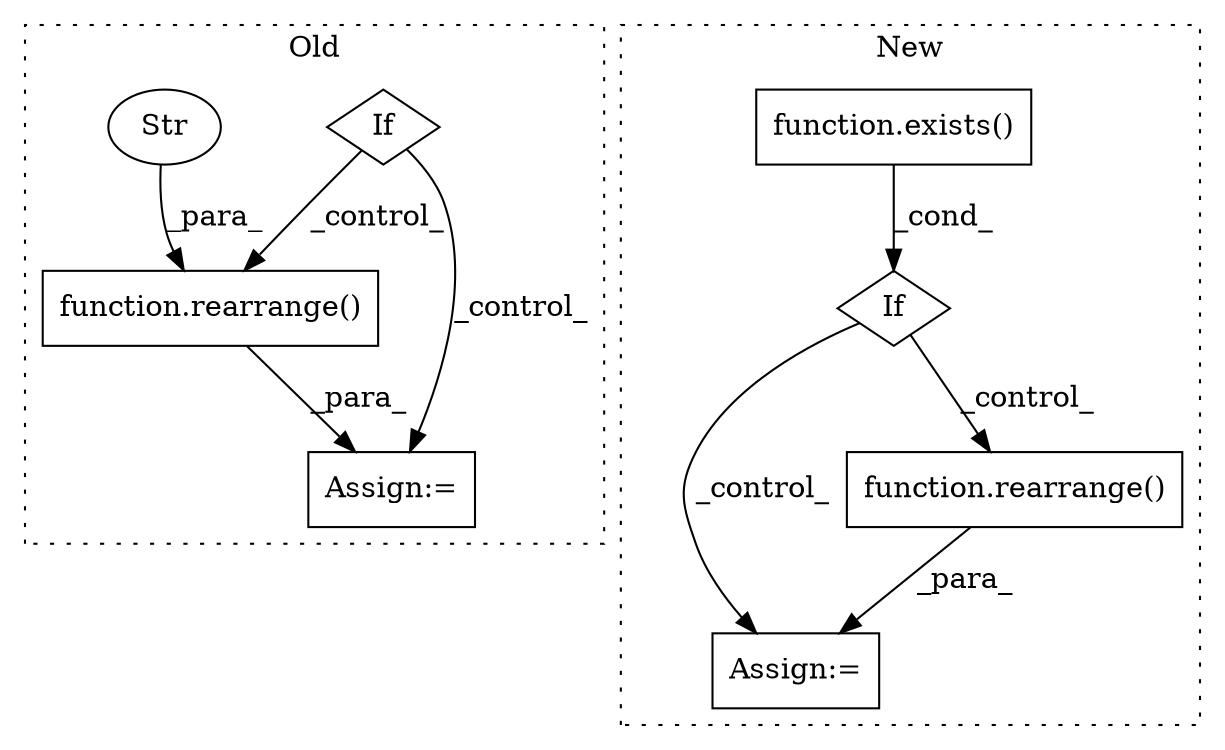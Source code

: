 digraph G {
subgraph cluster0 {
1 [label="If" a="96" s="2821,2848" l="3,14" shape="diamond"];
3 [label="Assign:=" a="68" s="2970" l="3" shape="box"];
7 [label="function.rearrange()" a="75" s="2884,2923" l="10,1" shape="box"];
8 [label="Str" a="66" s="2897" l="26" shape="ellipse"];
label = "Old";
style="dotted";
}
subgraph cluster1 {
2 [label="function.exists()" a="75" s="6322,6337" l="7,1" shape="box"];
4 [label="If" a="96" s="6293,6338" l="3,14" shape="diamond"];
5 [label="Assign:=" a="68" s="6471" l="3" shape="box"];
6 [label="function.rearrange()" a="75" s="6410,6446" l="10,1" shape="box"];
label = "New";
style="dotted";
}
1 -> 7 [label="_control_"];
1 -> 3 [label="_control_"];
2 -> 4 [label="_cond_"];
4 -> 5 [label="_control_"];
4 -> 6 [label="_control_"];
6 -> 5 [label="_para_"];
7 -> 3 [label="_para_"];
8 -> 7 [label="_para_"];
}